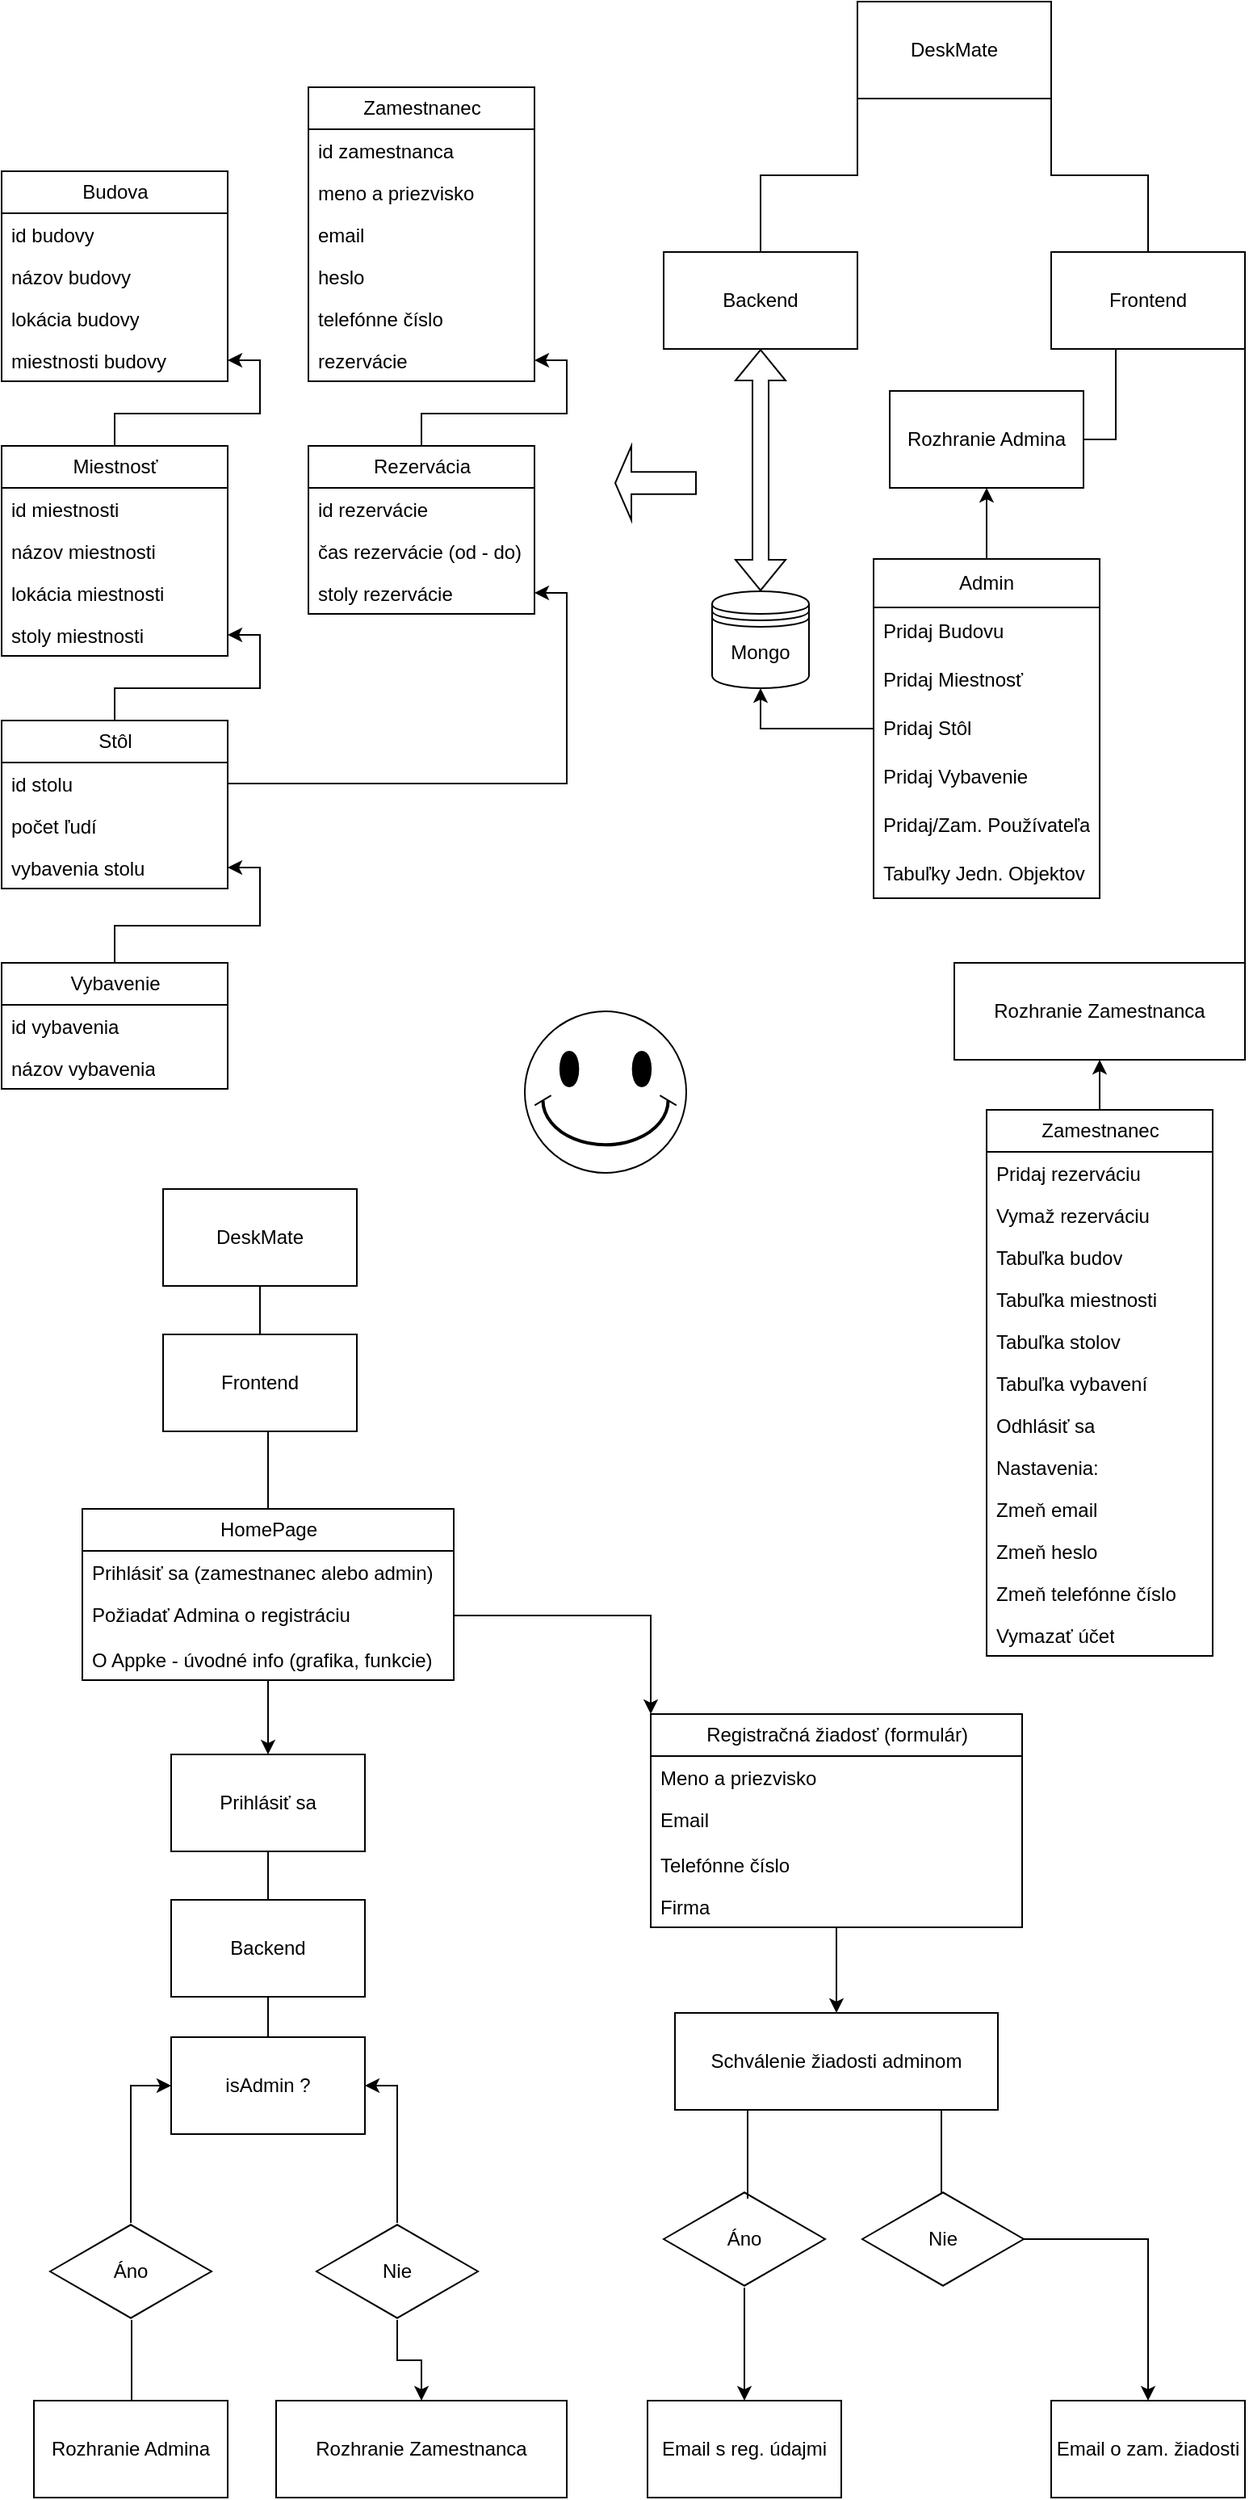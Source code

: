 <mxfile version="24.2.2" type="github">
  <diagram name="Page-1" id="oZuhBYSjez9JarksrdzC">
    <mxGraphModel dx="1042" dy="569" grid="1" gridSize="10" guides="1" tooltips="1" connect="1" arrows="1" fold="1" page="1" pageScale="1" pageWidth="827" pageHeight="1169" math="0" shadow="0">
      <root>
        <mxCell id="0" />
        <mxCell id="1" parent="0" />
        <mxCell id="7eV821tfFIHRaUn_tdl3-109" style="edgeStyle=orthogonalEdgeStyle;rounded=0;orthogonalLoop=1;jettySize=auto;html=1;entryX=0.5;entryY=1;entryDx=0;entryDy=0;" parent="1" source="7eV821tfFIHRaUn_tdl3-3" target="7eV821tfFIHRaUn_tdl3-82" edge="1">
          <mxGeometry relative="1" as="geometry" />
        </mxCell>
        <mxCell id="7eV821tfFIHRaUn_tdl3-110" style="edgeStyle=orthogonalEdgeStyle;rounded=0;orthogonalLoop=1;jettySize=auto;html=1;entryX=0.5;entryY=1;entryDx=0;entryDy=0;" parent="1" source="7eV821tfFIHRaUn_tdl3-3" target="7eV821tfFIHRaUn_tdl3-71" edge="1">
          <mxGeometry relative="1" as="geometry" />
        </mxCell>
        <mxCell id="7eV821tfFIHRaUn_tdl3-3" value="Admin" style="swimlane;fontStyle=0;childLayout=stackLayout;horizontal=1;startSize=30;horizontalStack=0;resizeParent=1;resizeParentMax=0;resizeLast=0;collapsible=1;marginBottom=0;whiteSpace=wrap;html=1;" parent="1" vertex="1">
          <mxGeometry x="580" y="420" width="140" height="210" as="geometry" />
        </mxCell>
        <mxCell id="7eV821tfFIHRaUn_tdl3-6" value="Pridaj Budovu&amp;nbsp;" style="text;strokeColor=none;fillColor=none;align=left;verticalAlign=middle;spacingLeft=4;spacingRight=4;overflow=hidden;points=[[0,0.5],[1,0.5]];portConstraint=eastwest;rotatable=0;whiteSpace=wrap;html=1;" parent="7eV821tfFIHRaUn_tdl3-3" vertex="1">
          <mxGeometry y="30" width="140" height="30" as="geometry" />
        </mxCell>
        <mxCell id="7eV821tfFIHRaUn_tdl3-7" value="Pridaj Miestnosť" style="text;strokeColor=none;fillColor=none;align=left;verticalAlign=middle;spacingLeft=4;spacingRight=4;overflow=hidden;points=[[0,0.5],[1,0.5]];portConstraint=eastwest;rotatable=0;whiteSpace=wrap;html=1;" parent="7eV821tfFIHRaUn_tdl3-3" vertex="1">
          <mxGeometry y="60" width="140" height="30" as="geometry" />
        </mxCell>
        <mxCell id="7eV821tfFIHRaUn_tdl3-8" value="Pridaj Stôl" style="text;strokeColor=none;fillColor=none;align=left;verticalAlign=middle;spacingLeft=4;spacingRight=4;overflow=hidden;points=[[0,0.5],[1,0.5]];portConstraint=eastwest;rotatable=0;whiteSpace=wrap;html=1;" parent="7eV821tfFIHRaUn_tdl3-3" vertex="1">
          <mxGeometry y="90" width="140" height="30" as="geometry" />
        </mxCell>
        <mxCell id="7eV821tfFIHRaUn_tdl3-9" value="Pridaj Vybavenie" style="text;strokeColor=none;fillColor=none;align=left;verticalAlign=middle;spacingLeft=4;spacingRight=4;overflow=hidden;points=[[0,0.5],[1,0.5]];portConstraint=eastwest;rotatable=0;whiteSpace=wrap;html=1;" parent="7eV821tfFIHRaUn_tdl3-3" vertex="1">
          <mxGeometry y="120" width="140" height="30" as="geometry" />
        </mxCell>
        <mxCell id="7eV821tfFIHRaUn_tdl3-153" value="Pridaj/Zam. Používateľa" style="text;strokeColor=none;fillColor=none;align=left;verticalAlign=middle;spacingLeft=4;spacingRight=4;overflow=hidden;points=[[0,0.5],[1,0.5]];portConstraint=eastwest;rotatable=0;whiteSpace=wrap;html=1;" parent="7eV821tfFIHRaUn_tdl3-3" vertex="1">
          <mxGeometry y="150" width="140" height="30" as="geometry" />
        </mxCell>
        <mxCell id="fKRs-jfnS8gb7TYO7JoP-1" value="Tabuľky Jedn. Objektov" style="text;strokeColor=none;fillColor=none;align=left;verticalAlign=middle;spacingLeft=4;spacingRight=4;overflow=hidden;points=[[0,0.5],[1,0.5]];portConstraint=eastwest;rotatable=0;whiteSpace=wrap;html=1;" vertex="1" parent="7eV821tfFIHRaUn_tdl3-3">
          <mxGeometry y="180" width="140" height="30" as="geometry" />
        </mxCell>
        <UserObject label="DeskMate" treeRoot="1" id="7eV821tfFIHRaUn_tdl3-12">
          <mxCell style="whiteSpace=wrap;html=1;align=center;treeFolding=1;treeMoving=1;newEdgeStyle={&quot;edgeStyle&quot;:&quot;elbowEdgeStyle&quot;,&quot;startArrow&quot;:&quot;none&quot;,&quot;endArrow&quot;:&quot;none&quot;};" parent="1" vertex="1">
            <mxGeometry x="570" y="75" width="120" height="60" as="geometry" />
          </mxCell>
        </UserObject>
        <mxCell id="7eV821tfFIHRaUn_tdl3-102" style="edgeStyle=elbowEdgeStyle;rounded=0;orthogonalLoop=1;jettySize=auto;html=1;startArrow=none;endArrow=none;entryX=1;entryY=1;entryDx=0;entryDy=0;" parent="1" source="7eV821tfFIHRaUn_tdl3-53" target="7eV821tfFIHRaUn_tdl3-12" edge="1">
          <mxGeometry relative="1" as="geometry" />
        </mxCell>
        <mxCell id="7eV821tfFIHRaUn_tdl3-111" style="edgeStyle=elbowEdgeStyle;rounded=0;orthogonalLoop=1;jettySize=auto;html=1;startArrow=none;endArrow=none;entryX=1;entryY=0;entryDx=0;entryDy=0;" parent="1" source="7eV821tfFIHRaUn_tdl3-53" target="7eV821tfFIHRaUn_tdl3-83" edge="1">
          <mxGeometry relative="1" as="geometry" />
        </mxCell>
        <UserObject label="Frontend" treeRoot="1" id="7eV821tfFIHRaUn_tdl3-53">
          <mxCell style="whiteSpace=wrap;html=1;align=center;treeFolding=1;treeMoving=1;newEdgeStyle={&quot;edgeStyle&quot;:&quot;elbowEdgeStyle&quot;,&quot;startArrow&quot;:&quot;none&quot;,&quot;endArrow&quot;:&quot;none&quot;};" parent="1" vertex="1">
            <mxGeometry x="690" y="230" width="120" height="60" as="geometry" />
          </mxCell>
        </UserObject>
        <mxCell id="7eV821tfFIHRaUn_tdl3-78" value="" style="group" parent="1" vertex="1" connectable="0">
          <mxGeometry x="420" y="230" width="150" height="270" as="geometry" />
        </mxCell>
        <mxCell id="7eV821tfFIHRaUn_tdl3-76" value="" style="shape=singleArrow;direction=west;whiteSpace=wrap;html=1;" parent="7eV821tfFIHRaUn_tdl3-78" vertex="1">
          <mxGeometry y="120" width="50" height="46" as="geometry" />
        </mxCell>
        <mxCell id="7eV821tfFIHRaUn_tdl3-77" value="" style="group" parent="7eV821tfFIHRaUn_tdl3-78" vertex="1" connectable="0">
          <mxGeometry x="30" width="120" height="270" as="geometry" />
        </mxCell>
        <UserObject label="Backend" treeRoot="1" id="7eV821tfFIHRaUn_tdl3-54">
          <mxCell style="whiteSpace=wrap;html=1;align=center;treeFolding=1;treeMoving=1;newEdgeStyle={&quot;edgeStyle&quot;:&quot;elbowEdgeStyle&quot;,&quot;startArrow&quot;:&quot;none&quot;,&quot;endArrow&quot;:&quot;none&quot;};" parent="7eV821tfFIHRaUn_tdl3-77" vertex="1">
            <mxGeometry width="120" height="60" as="geometry" />
          </mxCell>
        </UserObject>
        <mxCell id="7eV821tfFIHRaUn_tdl3-73" value="" style="group" parent="7eV821tfFIHRaUn_tdl3-77" vertex="1" connectable="0">
          <mxGeometry x="30" y="210" width="60" height="60" as="geometry" />
        </mxCell>
        <mxCell id="7eV821tfFIHRaUn_tdl3-71" value="" style="shape=datastore;whiteSpace=wrap;html=1;" parent="7eV821tfFIHRaUn_tdl3-73" vertex="1">
          <mxGeometry width="60" height="60" as="geometry" />
        </mxCell>
        <mxCell id="7eV821tfFIHRaUn_tdl3-72" value="Mongo" style="text;html=1;align=center;verticalAlign=middle;whiteSpace=wrap;rounded=0;" parent="7eV821tfFIHRaUn_tdl3-73" vertex="1">
          <mxGeometry y="23" width="60" height="30" as="geometry" />
        </mxCell>
        <mxCell id="7eV821tfFIHRaUn_tdl3-75" value="" style="shape=flexArrow;endArrow=classic;startArrow=classic;html=1;rounded=0;entryX=0.5;entryY=1;entryDx=0;entryDy=0;exitX=0.5;exitY=0;exitDx=0;exitDy=0;" parent="7eV821tfFIHRaUn_tdl3-77" source="7eV821tfFIHRaUn_tdl3-71" target="7eV821tfFIHRaUn_tdl3-54" edge="1">
          <mxGeometry width="100" height="100" relative="1" as="geometry">
            <mxPoint y="200" as="sourcePoint" />
            <mxPoint x="100" y="100" as="targetPoint" />
          </mxGeometry>
        </mxCell>
        <mxCell id="7eV821tfFIHRaUn_tdl3-17" value="Budova" style="swimlane;fontStyle=0;childLayout=stackLayout;horizontal=1;startSize=26;fillColor=none;horizontalStack=0;resizeParent=1;resizeParentMax=0;resizeLast=0;collapsible=1;marginBottom=0;html=1;container=0;" parent="1" vertex="1">
          <mxGeometry x="40" y="180" width="140" height="130" as="geometry" />
        </mxCell>
        <mxCell id="7eV821tfFIHRaUn_tdl3-46" style="edgeStyle=orthogonalEdgeStyle;rounded=0;orthogonalLoop=1;jettySize=auto;html=1;entryX=1;entryY=0.5;entryDx=0;entryDy=0;" parent="1" source="7eV821tfFIHRaUn_tdl3-25" target="7eV821tfFIHRaUn_tdl3-35" edge="1">
          <mxGeometry relative="1" as="geometry" />
        </mxCell>
        <mxCell id="7eV821tfFIHRaUn_tdl3-25" value="Miestnosť" style="swimlane;fontStyle=0;childLayout=stackLayout;horizontal=1;startSize=26;fillColor=none;horizontalStack=0;resizeParent=1;resizeParentMax=0;resizeLast=0;collapsible=1;marginBottom=0;html=1;container=0;" parent="1" vertex="1">
          <mxGeometry x="40" y="350" width="140" height="130" as="geometry" />
        </mxCell>
        <mxCell id="7eV821tfFIHRaUn_tdl3-47" style="edgeStyle=orthogonalEdgeStyle;rounded=0;orthogonalLoop=1;jettySize=auto;html=1;entryX=1;entryY=0.5;entryDx=0;entryDy=0;" parent="1" source="7eV821tfFIHRaUn_tdl3-36" target="7eV821tfFIHRaUn_tdl3-30" edge="1">
          <mxGeometry relative="1" as="geometry" />
        </mxCell>
        <mxCell id="7eV821tfFIHRaUn_tdl3-36" value="Stôl" style="swimlane;fontStyle=0;childLayout=stackLayout;horizontal=1;startSize=26;fillColor=none;horizontalStack=0;resizeParent=1;resizeParentMax=0;resizeLast=0;collapsible=1;marginBottom=0;html=1;container=0;" parent="1" vertex="1">
          <mxGeometry x="40" y="520" width="140" height="104" as="geometry" />
        </mxCell>
        <mxCell id="7eV821tfFIHRaUn_tdl3-48" style="edgeStyle=orthogonalEdgeStyle;rounded=0;orthogonalLoop=1;jettySize=auto;html=1;entryX=1;entryY=0.5;entryDx=0;entryDy=0;" parent="1" source="7eV821tfFIHRaUn_tdl3-40" target="7eV821tfFIHRaUn_tdl3-39" edge="1">
          <mxGeometry relative="1" as="geometry" />
        </mxCell>
        <mxCell id="7eV821tfFIHRaUn_tdl3-40" value="Vybavenie" style="swimlane;fontStyle=0;childLayout=stackLayout;horizontal=1;startSize=26;fillColor=none;horizontalStack=0;resizeParent=1;resizeParentMax=0;resizeLast=0;collapsible=1;marginBottom=0;html=1;container=0;" parent="1" vertex="1">
          <mxGeometry x="40" y="670" width="140" height="78" as="geometry" />
        </mxCell>
        <mxCell id="7eV821tfFIHRaUn_tdl3-96" style="edgeStyle=orthogonalEdgeStyle;rounded=0;orthogonalLoop=1;jettySize=auto;html=1;entryX=1;entryY=0.5;entryDx=0;entryDy=0;" parent="1" source="7eV821tfFIHRaUn_tdl3-60" target="7eV821tfFIHRaUn_tdl3-95" edge="1">
          <mxGeometry relative="1" as="geometry" />
        </mxCell>
        <mxCell id="7eV821tfFIHRaUn_tdl3-60" value="Rezervácia" style="swimlane;fontStyle=0;childLayout=stackLayout;horizontal=1;startSize=26;fillColor=none;horizontalStack=0;resizeParent=1;resizeParentMax=0;resizeLast=0;collapsible=1;marginBottom=0;html=1;container=0;" parent="1" vertex="1">
          <mxGeometry x="230" y="350" width="140" height="104" as="geometry" />
        </mxCell>
        <mxCell id="7eV821tfFIHRaUn_tdl3-70" style="edgeStyle=orthogonalEdgeStyle;rounded=0;orthogonalLoop=1;jettySize=auto;html=1;entryX=1;entryY=0.5;entryDx=0;entryDy=0;" parent="1" source="7eV821tfFIHRaUn_tdl3-37" target="7eV821tfFIHRaUn_tdl3-63" edge="1">
          <mxGeometry relative="1" as="geometry" />
        </mxCell>
        <mxCell id="7eV821tfFIHRaUn_tdl3-19" value="id budovy" style="text;strokeColor=none;fillColor=none;align=left;verticalAlign=top;spacingLeft=4;spacingRight=4;overflow=hidden;rotatable=0;points=[[0,0.5],[1,0.5]];portConstraint=eastwest;whiteSpace=wrap;html=1;container=0;" parent="1" vertex="1">
          <mxGeometry x="40" y="206" width="140" height="26" as="geometry" />
        </mxCell>
        <mxCell id="7eV821tfFIHRaUn_tdl3-20" value="názov budovy" style="text;strokeColor=none;fillColor=none;align=left;verticalAlign=top;spacingLeft=4;spacingRight=4;overflow=hidden;rotatable=0;points=[[0,0.5],[1,0.5]];portConstraint=eastwest;whiteSpace=wrap;html=1;container=0;" parent="1" vertex="1">
          <mxGeometry x="40" y="232" width="140" height="26" as="geometry" />
        </mxCell>
        <mxCell id="7eV821tfFIHRaUn_tdl3-24" value="lokácia budovy" style="text;strokeColor=none;fillColor=none;align=left;verticalAlign=top;spacingLeft=4;spacingRight=4;overflow=hidden;rotatable=0;points=[[0,0.5],[1,0.5]];portConstraint=eastwest;whiteSpace=wrap;html=1;container=0;" parent="1" vertex="1">
          <mxGeometry x="40" y="258" width="140" height="26" as="geometry" />
        </mxCell>
        <mxCell id="7eV821tfFIHRaUn_tdl3-35" value="miestnosti budovy" style="text;strokeColor=none;fillColor=none;align=left;verticalAlign=top;spacingLeft=4;spacingRight=4;overflow=hidden;rotatable=0;points=[[0,0.5],[1,0.5]];portConstraint=eastwest;whiteSpace=wrap;html=1;container=0;" parent="1" vertex="1">
          <mxGeometry x="40" y="284" width="140" height="26" as="geometry" />
        </mxCell>
        <mxCell id="7eV821tfFIHRaUn_tdl3-27" value="id miestnosti" style="text;strokeColor=none;fillColor=none;align=left;verticalAlign=top;spacingLeft=4;spacingRight=4;overflow=hidden;rotatable=0;points=[[0,0.5],[1,0.5]];portConstraint=eastwest;whiteSpace=wrap;html=1;container=0;" parent="1" vertex="1">
          <mxGeometry x="40" y="376" width="140" height="26" as="geometry" />
        </mxCell>
        <mxCell id="7eV821tfFIHRaUn_tdl3-28" value="názov miestnosti" style="text;strokeColor=none;fillColor=none;align=left;verticalAlign=top;spacingLeft=4;spacingRight=4;overflow=hidden;rotatable=0;points=[[0,0.5],[1,0.5]];portConstraint=eastwest;whiteSpace=wrap;html=1;container=0;" parent="1" vertex="1">
          <mxGeometry x="40" y="402" width="140" height="26" as="geometry" />
        </mxCell>
        <mxCell id="7eV821tfFIHRaUn_tdl3-29" value="lokácia miestnosti" style="text;strokeColor=none;fillColor=none;align=left;verticalAlign=top;spacingLeft=4;spacingRight=4;overflow=hidden;rotatable=0;points=[[0,0.5],[1,0.5]];portConstraint=eastwest;whiteSpace=wrap;html=1;container=0;" parent="1" vertex="1">
          <mxGeometry x="40" y="428" width="140" height="26" as="geometry" />
        </mxCell>
        <mxCell id="7eV821tfFIHRaUn_tdl3-30" value="stoly miestnosti" style="text;strokeColor=none;fillColor=none;align=left;verticalAlign=top;spacingLeft=4;spacingRight=4;overflow=hidden;rotatable=0;points=[[0,0.5],[1,0.5]];portConstraint=eastwest;whiteSpace=wrap;html=1;container=0;" parent="1" vertex="1">
          <mxGeometry x="40" y="454" width="140" height="26" as="geometry" />
        </mxCell>
        <mxCell id="7eV821tfFIHRaUn_tdl3-37" value="id stolu" style="text;strokeColor=none;fillColor=none;align=left;verticalAlign=top;spacingLeft=4;spacingRight=4;overflow=hidden;rotatable=0;points=[[0,0.5],[1,0.5]];portConstraint=eastwest;whiteSpace=wrap;html=1;container=0;" parent="1" vertex="1">
          <mxGeometry x="40" y="546" width="140" height="26" as="geometry" />
        </mxCell>
        <mxCell id="7eV821tfFIHRaUn_tdl3-38" value="počet ľudí&amp;nbsp;" style="text;strokeColor=none;fillColor=none;align=left;verticalAlign=top;spacingLeft=4;spacingRight=4;overflow=hidden;rotatable=0;points=[[0,0.5],[1,0.5]];portConstraint=eastwest;whiteSpace=wrap;html=1;container=0;" parent="1" vertex="1">
          <mxGeometry x="40" y="572" width="140" height="26" as="geometry" />
        </mxCell>
        <mxCell id="7eV821tfFIHRaUn_tdl3-39" value="vybavenia stolu" style="text;strokeColor=none;fillColor=none;align=left;verticalAlign=top;spacingLeft=4;spacingRight=4;overflow=hidden;rotatable=0;points=[[0,0.5],[1,0.5]];portConstraint=eastwest;whiteSpace=wrap;html=1;container=0;" parent="1" vertex="1">
          <mxGeometry x="40" y="598" width="140" height="26" as="geometry" />
        </mxCell>
        <mxCell id="7eV821tfFIHRaUn_tdl3-41" value="id vybavenia" style="text;strokeColor=none;fillColor=none;align=left;verticalAlign=top;spacingLeft=4;spacingRight=4;overflow=hidden;rotatable=0;points=[[0,0.5],[1,0.5]];portConstraint=eastwest;whiteSpace=wrap;html=1;container=0;" parent="1" vertex="1">
          <mxGeometry x="40" y="696" width="140" height="26" as="geometry" />
        </mxCell>
        <mxCell id="7eV821tfFIHRaUn_tdl3-42" value="názov vybavenia" style="text;strokeColor=none;fillColor=none;align=left;verticalAlign=top;spacingLeft=4;spacingRight=4;overflow=hidden;rotatable=0;points=[[0,0.5],[1,0.5]];portConstraint=eastwest;whiteSpace=wrap;html=1;container=0;" parent="1" vertex="1">
          <mxGeometry x="40" y="722" width="140" height="26" as="geometry" />
        </mxCell>
        <mxCell id="7eV821tfFIHRaUn_tdl3-61" value="id rezervácie" style="text;strokeColor=none;fillColor=none;align=left;verticalAlign=top;spacingLeft=4;spacingRight=4;overflow=hidden;rotatable=0;points=[[0,0.5],[1,0.5]];portConstraint=eastwest;whiteSpace=wrap;html=1;container=0;" parent="1" vertex="1">
          <mxGeometry x="230" y="376" width="140" height="26" as="geometry" />
        </mxCell>
        <mxCell id="7eV821tfFIHRaUn_tdl3-62" value="čas rezervácie (od - do)" style="text;strokeColor=none;fillColor=none;align=left;verticalAlign=top;spacingLeft=4;spacingRight=4;overflow=hidden;rotatable=0;points=[[0,0.5],[1,0.5]];portConstraint=eastwest;whiteSpace=wrap;html=1;container=0;" parent="1" vertex="1">
          <mxGeometry x="230" y="402" width="140" height="26" as="geometry" />
        </mxCell>
        <mxCell id="7eV821tfFIHRaUn_tdl3-63" value="stoly rezervácie" style="text;strokeColor=none;fillColor=none;align=left;verticalAlign=top;spacingLeft=4;spacingRight=4;overflow=hidden;rotatable=0;points=[[0,0.5],[1,0.5]];portConstraint=eastwest;whiteSpace=wrap;html=1;container=0;" parent="1" vertex="1">
          <mxGeometry x="230" y="428" width="140" height="26" as="geometry" />
        </mxCell>
        <mxCell id="7eV821tfFIHRaUn_tdl3-89" value="Zamestnanec" style="swimlane;fontStyle=0;childLayout=stackLayout;horizontal=1;startSize=26;fillColor=none;horizontalStack=0;resizeParent=1;resizeParentMax=0;resizeLast=0;collapsible=1;marginBottom=0;html=1;" parent="1" vertex="1">
          <mxGeometry x="230" y="128" width="140" height="182" as="geometry" />
        </mxCell>
        <mxCell id="7eV821tfFIHRaUn_tdl3-90" value="id zamestnanca" style="text;strokeColor=none;fillColor=none;align=left;verticalAlign=top;spacingLeft=4;spacingRight=4;overflow=hidden;rotatable=0;points=[[0,0.5],[1,0.5]];portConstraint=eastwest;whiteSpace=wrap;html=1;" parent="7eV821tfFIHRaUn_tdl3-89" vertex="1">
          <mxGeometry y="26" width="140" height="26" as="geometry" />
        </mxCell>
        <mxCell id="7eV821tfFIHRaUn_tdl3-91" value="meno a priezvisko" style="text;strokeColor=none;fillColor=none;align=left;verticalAlign=top;spacingLeft=4;spacingRight=4;overflow=hidden;rotatable=0;points=[[0,0.5],[1,0.5]];portConstraint=eastwest;whiteSpace=wrap;html=1;" parent="7eV821tfFIHRaUn_tdl3-89" vertex="1">
          <mxGeometry y="52" width="140" height="26" as="geometry" />
        </mxCell>
        <mxCell id="7eV821tfFIHRaUn_tdl3-92" value="email" style="text;strokeColor=none;fillColor=none;align=left;verticalAlign=top;spacingLeft=4;spacingRight=4;overflow=hidden;rotatable=0;points=[[0,0.5],[1,0.5]];portConstraint=eastwest;whiteSpace=wrap;html=1;" parent="7eV821tfFIHRaUn_tdl3-89" vertex="1">
          <mxGeometry y="78" width="140" height="26" as="geometry" />
        </mxCell>
        <mxCell id="7eV821tfFIHRaUn_tdl3-93" value="heslo" style="text;strokeColor=none;fillColor=none;align=left;verticalAlign=top;spacingLeft=4;spacingRight=4;overflow=hidden;rotatable=0;points=[[0,0.5],[1,0.5]];portConstraint=eastwest;whiteSpace=wrap;html=1;" parent="7eV821tfFIHRaUn_tdl3-89" vertex="1">
          <mxGeometry y="104" width="140" height="26" as="geometry" />
        </mxCell>
        <mxCell id="7eV821tfFIHRaUn_tdl3-94" value="telefónne číslo" style="text;strokeColor=none;fillColor=none;align=left;verticalAlign=top;spacingLeft=4;spacingRight=4;overflow=hidden;rotatable=0;points=[[0,0.5],[1,0.5]];portConstraint=eastwest;whiteSpace=wrap;html=1;" parent="7eV821tfFIHRaUn_tdl3-89" vertex="1">
          <mxGeometry y="130" width="140" height="26" as="geometry" />
        </mxCell>
        <mxCell id="7eV821tfFIHRaUn_tdl3-95" value="rezervácie" style="text;strokeColor=none;fillColor=none;align=left;verticalAlign=top;spacingLeft=4;spacingRight=4;overflow=hidden;rotatable=0;points=[[0,0.5],[1,0.5]];portConstraint=eastwest;whiteSpace=wrap;html=1;" parent="7eV821tfFIHRaUn_tdl3-89" vertex="1">
          <mxGeometry y="156" width="140" height="26" as="geometry" />
        </mxCell>
        <mxCell id="7eV821tfFIHRaUn_tdl3-101" style="edgeStyle=elbowEdgeStyle;rounded=0;orthogonalLoop=1;jettySize=auto;html=1;startArrow=none;endArrow=none;entryX=0;entryY=1;entryDx=0;entryDy=0;" parent="1" source="7eV821tfFIHRaUn_tdl3-54" target="7eV821tfFIHRaUn_tdl3-12" edge="1">
          <mxGeometry relative="1" as="geometry" />
        </mxCell>
        <mxCell id="7eV821tfFIHRaUn_tdl3-108" style="edgeStyle=elbowEdgeStyle;rounded=0;orthogonalLoop=1;jettySize=auto;html=1;startArrow=none;endArrow=none;entryX=0.5;entryY=1;entryDx=0;entryDy=0;" parent="1" source="7eV821tfFIHRaUn_tdl3-82" target="7eV821tfFIHRaUn_tdl3-53" edge="1">
          <mxGeometry relative="1" as="geometry" />
        </mxCell>
        <UserObject label="Rozhranie Admina" treeRoot="1" id="7eV821tfFIHRaUn_tdl3-82">
          <mxCell style="whiteSpace=wrap;html=1;align=center;treeFolding=1;treeMoving=1;newEdgeStyle={&quot;edgeStyle&quot;:&quot;elbowEdgeStyle&quot;,&quot;startArrow&quot;:&quot;none&quot;,&quot;endArrow&quot;:&quot;none&quot;};" parent="1" vertex="1">
            <mxGeometry x="590" y="316" width="120" height="60" as="geometry" />
          </mxCell>
        </UserObject>
        <UserObject label="Rozhranie Zamestnanca" treeRoot="1" id="7eV821tfFIHRaUn_tdl3-83">
          <mxCell style="whiteSpace=wrap;html=1;align=center;treeFolding=1;treeMoving=1;newEdgeStyle={&quot;edgeStyle&quot;:&quot;elbowEdgeStyle&quot;,&quot;startArrow&quot;:&quot;none&quot;,&quot;endArrow&quot;:&quot;none&quot;};" parent="1" vertex="1">
            <mxGeometry x="630" y="670" width="180" height="60" as="geometry" />
          </mxCell>
        </UserObject>
        <mxCell id="7eV821tfFIHRaUn_tdl3-131" style="edgeStyle=elbowEdgeStyle;rounded=0;orthogonalLoop=1;jettySize=auto;html=1;startArrow=none;endArrow=none;entryX=0.5;entryY=0;entryDx=0;entryDy=0;" parent="1" source="7eV821tfFIHRaUn_tdl3-112" target="7eV821tfFIHRaUn_tdl3-114" edge="1">
          <mxGeometry relative="1" as="geometry" />
        </mxCell>
        <UserObject label="DeskMate" treeRoot="1" id="7eV821tfFIHRaUn_tdl3-112">
          <mxCell style="whiteSpace=wrap;html=1;align=center;treeFolding=1;treeMoving=1;newEdgeStyle={&quot;edgeStyle&quot;:&quot;elbowEdgeStyle&quot;,&quot;startArrow&quot;:&quot;none&quot;,&quot;endArrow&quot;:&quot;none&quot;};" parent="1" vertex="1">
            <mxGeometry x="140" y="810" width="120" height="60" as="geometry" />
          </mxCell>
        </UserObject>
        <mxCell id="7eV821tfFIHRaUn_tdl3-113" value="" style="verticalLabelPosition=bottom;verticalAlign=top;html=1;shape=mxgraph.basic.smiley" parent="1" vertex="1">
          <mxGeometry x="364" y="700" width="100" height="100" as="geometry" />
        </mxCell>
        <mxCell id="7eV821tfFIHRaUn_tdl3-132" style="edgeStyle=elbowEdgeStyle;rounded=0;orthogonalLoop=1;jettySize=auto;html=1;startArrow=none;endArrow=none;entryX=0.5;entryY=0;entryDx=0;entryDy=0;" parent="1" source="7eV821tfFIHRaUn_tdl3-114" target="7eV821tfFIHRaUn_tdl3-127" edge="1">
          <mxGeometry relative="1" as="geometry" />
        </mxCell>
        <UserObject label="Frontend" treeRoot="1" id="7eV821tfFIHRaUn_tdl3-114">
          <mxCell style="whiteSpace=wrap;html=1;align=center;treeFolding=1;treeMoving=1;newEdgeStyle={&quot;edgeStyle&quot;:&quot;elbowEdgeStyle&quot;,&quot;startArrow&quot;:&quot;none&quot;,&quot;endArrow&quot;:&quot;none&quot;};" parent="1" vertex="1">
            <mxGeometry x="140" y="900" width="120" height="60" as="geometry" />
          </mxCell>
        </UserObject>
        <mxCell id="7eV821tfFIHRaUn_tdl3-124" style="edgeStyle=orthogonalEdgeStyle;rounded=0;orthogonalLoop=1;jettySize=auto;html=1;entryX=0.5;entryY=1;entryDx=0;entryDy=0;" parent="1" source="7eV821tfFIHRaUn_tdl3-115" target="7eV821tfFIHRaUn_tdl3-83" edge="1">
          <mxGeometry relative="1" as="geometry" />
        </mxCell>
        <mxCell id="7eV821tfFIHRaUn_tdl3-115" value="Zamestnanec" style="swimlane;fontStyle=0;childLayout=stackLayout;horizontal=1;startSize=26;fillColor=none;horizontalStack=0;resizeParent=1;resizeParentMax=0;resizeLast=0;collapsible=1;marginBottom=0;html=1;" parent="1" vertex="1">
          <mxGeometry x="650" y="761" width="140" height="338" as="geometry" />
        </mxCell>
        <mxCell id="7eV821tfFIHRaUn_tdl3-116" value="Pridaj rezerváciu" style="text;strokeColor=none;fillColor=none;align=left;verticalAlign=top;spacingLeft=4;spacingRight=4;overflow=hidden;rotatable=0;points=[[0,0.5],[1,0.5]];portConstraint=eastwest;whiteSpace=wrap;html=1;" parent="7eV821tfFIHRaUn_tdl3-115" vertex="1">
          <mxGeometry y="26" width="140" height="26" as="geometry" />
        </mxCell>
        <mxCell id="7eV821tfFIHRaUn_tdl3-118" value="Vymaž rezerváciu" style="text;strokeColor=none;fillColor=none;align=left;verticalAlign=top;spacingLeft=4;spacingRight=4;overflow=hidden;rotatable=0;points=[[0,0.5],[1,0.5]];portConstraint=eastwest;whiteSpace=wrap;html=1;" parent="7eV821tfFIHRaUn_tdl3-115" vertex="1">
          <mxGeometry y="52" width="140" height="26" as="geometry" />
        </mxCell>
        <mxCell id="7eV821tfFIHRaUn_tdl3-117" value="Tabuľka budov" style="text;strokeColor=none;fillColor=none;align=left;verticalAlign=top;spacingLeft=4;spacingRight=4;overflow=hidden;rotatable=0;points=[[0,0.5],[1,0.5]];portConstraint=eastwest;whiteSpace=wrap;html=1;" parent="7eV821tfFIHRaUn_tdl3-115" vertex="1">
          <mxGeometry y="78" width="140" height="26" as="geometry" />
        </mxCell>
        <mxCell id="fKRs-jfnS8gb7TYO7JoP-2" value="Tabuľka miestnosti" style="text;strokeColor=none;fillColor=none;align=left;verticalAlign=top;spacingLeft=4;spacingRight=4;overflow=hidden;rotatable=0;points=[[0,0.5],[1,0.5]];portConstraint=eastwest;whiteSpace=wrap;html=1;" vertex="1" parent="7eV821tfFIHRaUn_tdl3-115">
          <mxGeometry y="104" width="140" height="26" as="geometry" />
        </mxCell>
        <mxCell id="fKRs-jfnS8gb7TYO7JoP-3" value="Tabuľka stolov" style="text;strokeColor=none;fillColor=none;align=left;verticalAlign=top;spacingLeft=4;spacingRight=4;overflow=hidden;rotatable=0;points=[[0,0.5],[1,0.5]];portConstraint=eastwest;whiteSpace=wrap;html=1;" vertex="1" parent="7eV821tfFIHRaUn_tdl3-115">
          <mxGeometry y="130" width="140" height="26" as="geometry" />
        </mxCell>
        <mxCell id="fKRs-jfnS8gb7TYO7JoP-4" value="Tabuľka vybavení" style="text;strokeColor=none;fillColor=none;align=left;verticalAlign=top;spacingLeft=4;spacingRight=4;overflow=hidden;rotatable=0;points=[[0,0.5],[1,0.5]];portConstraint=eastwest;whiteSpace=wrap;html=1;" vertex="1" parent="7eV821tfFIHRaUn_tdl3-115">
          <mxGeometry y="156" width="140" height="26" as="geometry" />
        </mxCell>
        <mxCell id="7eV821tfFIHRaUn_tdl3-126" value="Odhlásiť sa" style="text;strokeColor=none;fillColor=none;align=left;verticalAlign=top;spacingLeft=4;spacingRight=4;overflow=hidden;rotatable=0;points=[[0,0.5],[1,0.5]];portConstraint=eastwest;whiteSpace=wrap;html=1;" parent="7eV821tfFIHRaUn_tdl3-115" vertex="1">
          <mxGeometry y="182" width="140" height="26" as="geometry" />
        </mxCell>
        <mxCell id="7eV821tfFIHRaUn_tdl3-119" value="Nastavenia:" style="text;strokeColor=none;fillColor=none;align=left;verticalAlign=top;spacingLeft=4;spacingRight=4;overflow=hidden;rotatable=0;points=[[0,0.5],[1,0.5]];portConstraint=eastwest;whiteSpace=wrap;html=1;" parent="7eV821tfFIHRaUn_tdl3-115" vertex="1">
          <mxGeometry y="208" width="140" height="26" as="geometry" />
        </mxCell>
        <mxCell id="7eV821tfFIHRaUn_tdl3-120" value="Zmeň email" style="text;strokeColor=none;fillColor=none;align=left;verticalAlign=top;spacingLeft=4;spacingRight=4;overflow=hidden;rotatable=0;points=[[0,0.5],[1,0.5]];portConstraint=eastwest;whiteSpace=wrap;html=1;" parent="7eV821tfFIHRaUn_tdl3-115" vertex="1">
          <mxGeometry y="234" width="140" height="26" as="geometry" />
        </mxCell>
        <mxCell id="7eV821tfFIHRaUn_tdl3-121" value="Zmeň heslo" style="text;strokeColor=none;fillColor=none;align=left;verticalAlign=top;spacingLeft=4;spacingRight=4;overflow=hidden;rotatable=0;points=[[0,0.5],[1,0.5]];portConstraint=eastwest;whiteSpace=wrap;html=1;" parent="7eV821tfFIHRaUn_tdl3-115" vertex="1">
          <mxGeometry y="260" width="140" height="26" as="geometry" />
        </mxCell>
        <mxCell id="7eV821tfFIHRaUn_tdl3-122" value="Zmeň telefónne číslo" style="text;strokeColor=none;fillColor=none;align=left;verticalAlign=top;spacingLeft=4;spacingRight=4;overflow=hidden;rotatable=0;points=[[0,0.5],[1,0.5]];portConstraint=eastwest;whiteSpace=wrap;html=1;" parent="7eV821tfFIHRaUn_tdl3-115" vertex="1">
          <mxGeometry y="286" width="140" height="26" as="geometry" />
        </mxCell>
        <mxCell id="7eV821tfFIHRaUn_tdl3-123" value="Vymazať účet" style="text;strokeColor=none;fillColor=none;align=left;verticalAlign=top;spacingLeft=4;spacingRight=4;overflow=hidden;rotatable=0;points=[[0,0.5],[1,0.5]];portConstraint=eastwest;whiteSpace=wrap;html=1;" parent="7eV821tfFIHRaUn_tdl3-115" vertex="1">
          <mxGeometry y="312" width="140" height="26" as="geometry" />
        </mxCell>
        <mxCell id="7eV821tfFIHRaUn_tdl3-163" style="edgeStyle=orthogonalEdgeStyle;rounded=0;orthogonalLoop=1;jettySize=auto;html=1;entryX=0.5;entryY=0;entryDx=0;entryDy=0;" parent="1" source="7eV821tfFIHRaUn_tdl3-127" target="7eV821tfFIHRaUn_tdl3-162" edge="1">
          <mxGeometry relative="1" as="geometry" />
        </mxCell>
        <mxCell id="7eV821tfFIHRaUn_tdl3-127" value="HomePage" style="swimlane;fontStyle=0;childLayout=stackLayout;horizontal=1;startSize=26;fillColor=none;horizontalStack=0;resizeParent=1;resizeParentMax=0;resizeLast=0;collapsible=1;marginBottom=0;html=1;" parent="1" vertex="1">
          <mxGeometry x="90" y="1008" width="230" height="106" as="geometry" />
        </mxCell>
        <mxCell id="7eV821tfFIHRaUn_tdl3-128" value="Prihlásiť sa (zamestnanec alebo admin)&amp;nbsp;" style="text;strokeColor=none;fillColor=none;align=left;verticalAlign=top;spacingLeft=4;spacingRight=4;overflow=hidden;rotatable=0;points=[[0,0.5],[1,0.5]];portConstraint=eastwest;whiteSpace=wrap;html=1;" parent="7eV821tfFIHRaUn_tdl3-127" vertex="1">
          <mxGeometry y="26" width="230" height="26" as="geometry" />
        </mxCell>
        <mxCell id="7eV821tfFIHRaUn_tdl3-129" value="Požiadať Admina o registráciu" style="text;strokeColor=none;fillColor=none;align=left;verticalAlign=top;spacingLeft=4;spacingRight=4;overflow=hidden;rotatable=0;points=[[0,0.5],[1,0.5]];portConstraint=eastwest;whiteSpace=wrap;html=1;" parent="7eV821tfFIHRaUn_tdl3-127" vertex="1">
          <mxGeometry y="52" width="230" height="28" as="geometry" />
        </mxCell>
        <mxCell id="7eV821tfFIHRaUn_tdl3-130" value="O Appke - úvodné info (grafika, funkcie)" style="text;strokeColor=none;fillColor=none;align=left;verticalAlign=top;spacingLeft=4;spacingRight=4;overflow=hidden;rotatable=0;points=[[0,0.5],[1,0.5]];portConstraint=eastwest;whiteSpace=wrap;html=1;" parent="7eV821tfFIHRaUn_tdl3-127" vertex="1">
          <mxGeometry y="80" width="230" height="26" as="geometry" />
        </mxCell>
        <mxCell id="7eV821tfFIHRaUn_tdl3-161" style="edgeStyle=orthogonalEdgeStyle;rounded=0;orthogonalLoop=1;jettySize=auto;html=1;entryX=0.5;entryY=0;entryDx=0;entryDy=0;" parent="1" source="7eV821tfFIHRaUn_tdl3-133" target="7eV821tfFIHRaUn_tdl3-139" edge="1">
          <mxGeometry relative="1" as="geometry" />
        </mxCell>
        <mxCell id="7eV821tfFIHRaUn_tdl3-133" value="Registračná žiadosť (formulár)" style="swimlane;fontStyle=0;childLayout=stackLayout;horizontal=1;startSize=26;fillColor=none;horizontalStack=0;resizeParent=1;resizeParentMax=0;resizeLast=0;collapsible=1;marginBottom=0;html=1;" parent="1" vertex="1">
          <mxGeometry x="442" y="1135" width="230" height="132" as="geometry" />
        </mxCell>
        <mxCell id="7eV821tfFIHRaUn_tdl3-134" value="Meno a priezvisko" style="text;strokeColor=none;fillColor=none;align=left;verticalAlign=top;spacingLeft=4;spacingRight=4;overflow=hidden;rotatable=0;points=[[0,0.5],[1,0.5]];portConstraint=eastwest;whiteSpace=wrap;html=1;" parent="7eV821tfFIHRaUn_tdl3-133" vertex="1">
          <mxGeometry y="26" width="230" height="26" as="geometry" />
        </mxCell>
        <mxCell id="7eV821tfFIHRaUn_tdl3-135" value="Email" style="text;strokeColor=none;fillColor=none;align=left;verticalAlign=top;spacingLeft=4;spacingRight=4;overflow=hidden;rotatable=0;points=[[0,0.5],[1,0.5]];portConstraint=eastwest;whiteSpace=wrap;html=1;" parent="7eV821tfFIHRaUn_tdl3-133" vertex="1">
          <mxGeometry y="52" width="230" height="28" as="geometry" />
        </mxCell>
        <mxCell id="7eV821tfFIHRaUn_tdl3-136" value="Telefónne číslo" style="text;strokeColor=none;fillColor=none;align=left;verticalAlign=top;spacingLeft=4;spacingRight=4;overflow=hidden;rotatable=0;points=[[0,0.5],[1,0.5]];portConstraint=eastwest;whiteSpace=wrap;html=1;" parent="7eV821tfFIHRaUn_tdl3-133" vertex="1">
          <mxGeometry y="80" width="230" height="26" as="geometry" />
        </mxCell>
        <mxCell id="7eV821tfFIHRaUn_tdl3-138" value="Firma" style="text;strokeColor=none;fillColor=none;align=left;verticalAlign=top;spacingLeft=4;spacingRight=4;overflow=hidden;rotatable=0;points=[[0,0.5],[1,0.5]];portConstraint=eastwest;whiteSpace=wrap;html=1;" parent="7eV821tfFIHRaUn_tdl3-133" vertex="1">
          <mxGeometry y="106" width="230" height="26" as="geometry" />
        </mxCell>
        <mxCell id="7eV821tfFIHRaUn_tdl3-137" style="edgeStyle=orthogonalEdgeStyle;rounded=0;orthogonalLoop=1;jettySize=auto;html=1;entryX=0;entryY=0;entryDx=0;entryDy=0;" parent="1" source="7eV821tfFIHRaUn_tdl3-129" target="7eV821tfFIHRaUn_tdl3-133" edge="1">
          <mxGeometry relative="1" as="geometry" />
        </mxCell>
        <mxCell id="7eV821tfFIHRaUn_tdl3-150" style="edgeStyle=elbowEdgeStyle;rounded=0;orthogonalLoop=1;jettySize=auto;html=1;startArrow=none;endArrow=none;" parent="1" source="7eV821tfFIHRaUn_tdl3-139" edge="1">
          <mxGeometry relative="1" as="geometry">
            <mxPoint x="622" y="1435" as="targetPoint" />
          </mxGeometry>
        </mxCell>
        <UserObject label="Schválenie žiadosti adminom" treeRoot="1" id="7eV821tfFIHRaUn_tdl3-139">
          <mxCell style="whiteSpace=wrap;html=1;align=center;treeFolding=1;treeMoving=1;newEdgeStyle={&quot;edgeStyle&quot;:&quot;elbowEdgeStyle&quot;,&quot;startArrow&quot;:&quot;none&quot;,&quot;endArrow&quot;:&quot;none&quot;};" parent="1" vertex="1">
            <mxGeometry x="457" y="1320" width="200" height="60" as="geometry" />
          </mxCell>
        </UserObject>
        <mxCell id="7eV821tfFIHRaUn_tdl3-144" value="" style="group" parent="1" vertex="1" connectable="0">
          <mxGeometry x="450" y="1430" width="100" height="60" as="geometry" />
        </mxCell>
        <mxCell id="7eV821tfFIHRaUn_tdl3-140" value="" style="html=1;whiteSpace=wrap;aspect=fixed;shape=isoRectangle;" parent="7eV821tfFIHRaUn_tdl3-144" vertex="1">
          <mxGeometry width="100" height="60" as="geometry" />
        </mxCell>
        <mxCell id="7eV821tfFIHRaUn_tdl3-142" value="Áno" style="text;html=1;align=center;verticalAlign=middle;whiteSpace=wrap;rounded=0;" parent="7eV821tfFIHRaUn_tdl3-144" vertex="1">
          <mxGeometry x="20" y="15" width="60" height="30" as="geometry" />
        </mxCell>
        <mxCell id="7eV821tfFIHRaUn_tdl3-145" value="" style="group" parent="1" vertex="1" connectable="0">
          <mxGeometry x="573" y="1430" width="100" height="60" as="geometry" />
        </mxCell>
        <mxCell id="7eV821tfFIHRaUn_tdl3-141" value="" style="html=1;whiteSpace=wrap;aspect=fixed;shape=isoRectangle;" parent="7eV821tfFIHRaUn_tdl3-145" vertex="1">
          <mxGeometry width="100" height="60" as="geometry" />
        </mxCell>
        <mxCell id="7eV821tfFIHRaUn_tdl3-143" value="Nie" style="text;html=1;align=center;verticalAlign=middle;whiteSpace=wrap;rounded=0;" parent="7eV821tfFIHRaUn_tdl3-145" vertex="1">
          <mxGeometry x="20" y="15" width="60" height="30" as="geometry" />
        </mxCell>
        <mxCell id="7eV821tfFIHRaUn_tdl3-149" style="edgeStyle=elbowEdgeStyle;rounded=0;orthogonalLoop=1;jettySize=auto;html=1;startArrow=none;endArrow=none;entryX=0.52;entryY=0.083;entryDx=0;entryDy=0;entryPerimeter=0;" parent="1" source="7eV821tfFIHRaUn_tdl3-139" target="7eV821tfFIHRaUn_tdl3-140" edge="1">
          <mxGeometry relative="1" as="geometry" />
        </mxCell>
        <UserObject label="Email s reg. údajmi" treeRoot="1" id="7eV821tfFIHRaUn_tdl3-155">
          <mxCell style="whiteSpace=wrap;html=1;align=center;treeFolding=1;treeMoving=1;newEdgeStyle={&quot;edgeStyle&quot;:&quot;elbowEdgeStyle&quot;,&quot;startArrow&quot;:&quot;none&quot;,&quot;endArrow&quot;:&quot;none&quot;};" parent="1" vertex="1">
            <mxGeometry x="440" y="1560" width="120" height="60" as="geometry" />
          </mxCell>
        </UserObject>
        <mxCell id="7eV821tfFIHRaUn_tdl3-158" style="edgeStyle=orthogonalEdgeStyle;rounded=0;orthogonalLoop=1;jettySize=auto;html=1;entryX=0.5;entryY=0;entryDx=0;entryDy=0;" parent="1" source="7eV821tfFIHRaUn_tdl3-140" target="7eV821tfFIHRaUn_tdl3-155" edge="1">
          <mxGeometry relative="1" as="geometry" />
        </mxCell>
        <UserObject label="Email o zam. žiadosti" treeRoot="1" id="7eV821tfFIHRaUn_tdl3-159">
          <mxCell style="whiteSpace=wrap;html=1;align=center;treeFolding=1;treeMoving=1;newEdgeStyle={&quot;edgeStyle&quot;:&quot;elbowEdgeStyle&quot;,&quot;startArrow&quot;:&quot;none&quot;,&quot;endArrow&quot;:&quot;none&quot;};" parent="1" vertex="1">
            <mxGeometry x="690" y="1560" width="120" height="60" as="geometry" />
          </mxCell>
        </UserObject>
        <mxCell id="7eV821tfFIHRaUn_tdl3-160" style="edgeStyle=orthogonalEdgeStyle;rounded=0;orthogonalLoop=1;jettySize=auto;html=1;entryX=0.5;entryY=0;entryDx=0;entryDy=0;" parent="1" source="7eV821tfFIHRaUn_tdl3-141" target="7eV821tfFIHRaUn_tdl3-159" edge="1">
          <mxGeometry relative="1" as="geometry" />
        </mxCell>
        <mxCell id="7eV821tfFIHRaUn_tdl3-165" style="edgeStyle=elbowEdgeStyle;rounded=0;orthogonalLoop=1;jettySize=auto;html=1;startArrow=none;endArrow=none;entryX=0.5;entryY=0;entryDx=0;entryDy=0;" parent="1" source="7eV821tfFIHRaUn_tdl3-162" target="7eV821tfFIHRaUn_tdl3-164" edge="1">
          <mxGeometry relative="1" as="geometry" />
        </mxCell>
        <UserObject label="Prihlásiť sa" treeRoot="1" id="7eV821tfFIHRaUn_tdl3-162">
          <mxCell style="whiteSpace=wrap;html=1;align=center;treeFolding=1;treeMoving=1;newEdgeStyle={&quot;edgeStyle&quot;:&quot;elbowEdgeStyle&quot;,&quot;startArrow&quot;:&quot;none&quot;,&quot;endArrow&quot;:&quot;none&quot;};" parent="1" vertex="1">
            <mxGeometry x="145" y="1160" width="120" height="60" as="geometry" />
          </mxCell>
        </UserObject>
        <mxCell id="7eV821tfFIHRaUn_tdl3-167" style="edgeStyle=elbowEdgeStyle;rounded=0;orthogonalLoop=1;jettySize=auto;html=1;startArrow=none;endArrow=none;entryX=0.5;entryY=0;entryDx=0;entryDy=0;" parent="1" source="7eV821tfFIHRaUn_tdl3-164" target="7eV821tfFIHRaUn_tdl3-166" edge="1">
          <mxGeometry relative="1" as="geometry" />
        </mxCell>
        <UserObject label="Backend" treeRoot="1" id="7eV821tfFIHRaUn_tdl3-164">
          <mxCell style="whiteSpace=wrap;html=1;align=center;treeFolding=1;treeMoving=1;newEdgeStyle={&quot;edgeStyle&quot;:&quot;elbowEdgeStyle&quot;,&quot;startArrow&quot;:&quot;none&quot;,&quot;endArrow&quot;:&quot;none&quot;};" parent="1" vertex="1">
            <mxGeometry x="145" y="1250" width="120" height="60" as="geometry" />
          </mxCell>
        </UserObject>
        <UserObject label="isAdmin ?" treeRoot="1" id="7eV821tfFIHRaUn_tdl3-166">
          <mxCell style="whiteSpace=wrap;html=1;align=center;treeFolding=1;treeMoving=1;newEdgeStyle={&quot;edgeStyle&quot;:&quot;elbowEdgeStyle&quot;,&quot;startArrow&quot;:&quot;none&quot;,&quot;endArrow&quot;:&quot;none&quot;};" parent="1" vertex="1">
            <mxGeometry x="145" y="1335" width="120" height="60" as="geometry" />
          </mxCell>
        </UserObject>
        <mxCell id="7eV821tfFIHRaUn_tdl3-168" value="" style="group" parent="1" vertex="1" connectable="0">
          <mxGeometry x="70" y="1450" width="100" height="60" as="geometry" />
        </mxCell>
        <mxCell id="7eV821tfFIHRaUn_tdl3-169" value="" style="html=1;whiteSpace=wrap;aspect=fixed;shape=isoRectangle;" parent="7eV821tfFIHRaUn_tdl3-168" vertex="1">
          <mxGeometry width="100" height="60" as="geometry" />
        </mxCell>
        <mxCell id="7eV821tfFIHRaUn_tdl3-170" value="Áno" style="text;html=1;align=center;verticalAlign=middle;whiteSpace=wrap;rounded=0;" parent="7eV821tfFIHRaUn_tdl3-168" vertex="1">
          <mxGeometry x="20" y="15" width="60" height="30" as="geometry" />
        </mxCell>
        <mxCell id="7eV821tfFIHRaUn_tdl3-172" value="" style="group" parent="1" vertex="1" connectable="0">
          <mxGeometry x="235" y="1450" width="100" height="60" as="geometry" />
        </mxCell>
        <mxCell id="7eV821tfFIHRaUn_tdl3-173" value="" style="html=1;whiteSpace=wrap;aspect=fixed;shape=isoRectangle;" parent="7eV821tfFIHRaUn_tdl3-172" vertex="1">
          <mxGeometry width="100" height="60" as="geometry" />
        </mxCell>
        <mxCell id="7eV821tfFIHRaUn_tdl3-174" value="Nie" style="text;html=1;align=center;verticalAlign=middle;whiteSpace=wrap;rounded=0;" parent="7eV821tfFIHRaUn_tdl3-172" vertex="1">
          <mxGeometry x="20" y="15" width="60" height="30" as="geometry" />
        </mxCell>
        <mxCell id="7eV821tfFIHRaUn_tdl3-178" style="edgeStyle=orthogonalEdgeStyle;rounded=0;orthogonalLoop=1;jettySize=auto;html=1;entryX=0;entryY=0.5;entryDx=0;entryDy=0;" parent="1" source="7eV821tfFIHRaUn_tdl3-169" target="7eV821tfFIHRaUn_tdl3-166" edge="1">
          <mxGeometry relative="1" as="geometry" />
        </mxCell>
        <UserObject label="Rozhranie Admina" treeRoot="1" id="7eV821tfFIHRaUn_tdl3-180">
          <mxCell style="whiteSpace=wrap;html=1;align=center;treeFolding=1;treeMoving=1;newEdgeStyle={&quot;edgeStyle&quot;:&quot;elbowEdgeStyle&quot;,&quot;startArrow&quot;:&quot;none&quot;,&quot;endArrow&quot;:&quot;none&quot;};" parent="1" vertex="1">
            <mxGeometry x="60" y="1560" width="120" height="60" as="geometry" />
          </mxCell>
        </UserObject>
        <mxCell id="7eV821tfFIHRaUn_tdl3-181" style="edgeStyle=elbowEdgeStyle;rounded=0;orthogonalLoop=1;jettySize=auto;html=1;startArrow=none;endArrow=none;entryX=0.504;entryY=1;entryDx=0;entryDy=0;entryPerimeter=0;" parent="1" source="7eV821tfFIHRaUn_tdl3-180" target="7eV821tfFIHRaUn_tdl3-169" edge="1">
          <mxGeometry relative="1" as="geometry" />
        </mxCell>
        <UserObject label="Rozhranie Zamestnanca" treeRoot="1" id="7eV821tfFIHRaUn_tdl3-182">
          <mxCell style="whiteSpace=wrap;html=1;align=center;treeFolding=1;treeMoving=1;newEdgeStyle={&quot;edgeStyle&quot;:&quot;elbowEdgeStyle&quot;,&quot;startArrow&quot;:&quot;none&quot;,&quot;endArrow&quot;:&quot;none&quot;};" parent="1" vertex="1">
            <mxGeometry x="210" y="1560" width="180" height="60" as="geometry" />
          </mxCell>
        </UserObject>
        <mxCell id="7eV821tfFIHRaUn_tdl3-184" style="edgeStyle=orthogonalEdgeStyle;rounded=0;orthogonalLoop=1;jettySize=auto;html=1;entryX=1;entryY=0.5;entryDx=0;entryDy=0;" parent="1" source="7eV821tfFIHRaUn_tdl3-173" target="7eV821tfFIHRaUn_tdl3-166" edge="1">
          <mxGeometry relative="1" as="geometry" />
        </mxCell>
        <mxCell id="7eV821tfFIHRaUn_tdl3-185" style="edgeStyle=orthogonalEdgeStyle;rounded=0;orthogonalLoop=1;jettySize=auto;html=1;entryX=0.5;entryY=0;entryDx=0;entryDy=0;" parent="1" source="7eV821tfFIHRaUn_tdl3-173" target="7eV821tfFIHRaUn_tdl3-182" edge="1">
          <mxGeometry relative="1" as="geometry" />
        </mxCell>
      </root>
    </mxGraphModel>
  </diagram>
</mxfile>
